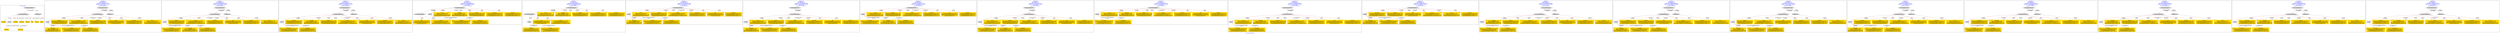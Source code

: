 digraph n0 {
fontcolor="blue"
remincross="true"
label="s12-s-19-artworks.json"
subgraph cluster_0 {
label="1-correct model"
n2[style="filled",color="white",fillcolor="lightgray",label="CulturalHeritageObject1"];
n3[shape="plaintext",style="filled",fillcolor="gold",label="date_made"];
n4[style="filled",color="white",fillcolor="lightgray",label="Person1"];
n5[shape="plaintext",style="filled",fillcolor="gold",label="description"];
n6[shape="plaintext",style="filled",fillcolor="gold",label="dimensions"];
n7[shape="plaintext",style="filled",fillcolor="gold",label="technique"];
n8[shape="plaintext",style="filled",fillcolor="gold",label="title"];
n9[shape="plaintext",style="filled",fillcolor="gold",label="access_id"];
n10[shape="plaintext",style="filled",fillcolor="gold",label="nationality"];
n11[shape="plaintext",style="filled",fillcolor="gold",label="artist_name"];
n12[style="filled",color="white",fillcolor="lightgray",label="EuropeanaAggregation1"];
n13[style="filled",color="white",fillcolor="lightgray",label="WebResource1"];
n14[shape="plaintext",style="filled",fillcolor="gold",label="img_url"];
}
subgraph cluster_1 {
label="candidate 0\nlink coherence:1.0\nnode coherence:1.0\nconfidence:0.5046519957777309\nmapping score:0.6126617763703547\ncost:11.99942\n-precision:0.92-recall:0.92"
n16[style="filled",color="white",fillcolor="lightgray",label="CulturalHeritageObject1"];
n17[style="filled",color="white",fillcolor="lightgray",label="Person1"];
n18[style="filled",color="white",fillcolor="lightgray",label="EuropeanaAggregation1"];
n19[style="filled",color="white",fillcolor="lightgray",label="WebResource1"];
n20[shape="plaintext",style="filled",fillcolor="gold",label="date_made\n[Person,dateOfBirth,0.358]\n[Person,dateOfDeath,0.298]\n[CulturalHeritageObject,created,0.231]\n[Person,biographicalInformation,0.113]"];
n21[shape="plaintext",style="filled",fillcolor="gold",label="img_url\n[WebResource,classLink,0.724]\n[Document,classLink,0.129]\n[CulturalHeritageObject,provenance,0.093]\n[Person,biographicalInformation,0.053]"];
n22[shape="plaintext",style="filled",fillcolor="gold",label="technique\n[CulturalHeritageObject,medium,0.705]\n[CulturalHeritageObject,description,0.14]\n[Person,biographicalInformation,0.09]\n[CulturalHeritageObject,title,0.065]"];
n23[shape="plaintext",style="filled",fillcolor="gold",label="access_id\n[CulturalHeritageObject,extent,0.492]\n[CulturalHeritageObject,title,0.23]\n[CulturalHeritageObject,description,0.181]\n[CulturalHeritageObject,accessionNumber,0.097]"];
n24[shape="plaintext",style="filled",fillcolor="gold",label="nationality\n[Person,countryAssociatedWithThePerson,0.83]\n[Person,biographicalInformation,0.095]\n[CulturalHeritageObject,title,0.039]\n[CulturalHeritageObject,description,0.035]"];
n25[shape="plaintext",style="filled",fillcolor="gold",label="description\n[Person,biographicalInformation,0.44]\n[CulturalHeritageObject,description,0.357]\n[CulturalHeritageObject,title,0.161]\n[CulturalHeritageObject,provenance,0.042]"];
n26[shape="plaintext",style="filled",fillcolor="gold",label="title\n[CulturalHeritageObject,title,0.336]\n[CulturalHeritageObject,description,0.303]\n[Person,biographicalInformation,0.274]\n[Concept,prefLabel,0.087]"];
n27[shape="plaintext",style="filled",fillcolor="gold",label="artist_name\n[Person,nameOfThePerson,0.524]\n[Person,biographicalInformation,0.328]\n[CulturalHeritageObject,title,0.082]\n[CulturalHeritageObject,description,0.066]"];
n28[shape="plaintext",style="filled",fillcolor="gold",label="dimensions\n[CulturalHeritageObject,extent,0.61]\n[CulturalHeritageObject,description,0.167]\n[CulturalHeritageObject,title,0.115]\n[CulturalHeritageObject,medium,0.107]"];
}
subgraph cluster_2 {
label="candidate 1\nlink coherence:1.0\nnode coherence:1.0\nconfidence:0.49799310963109433\nmapping score:0.6104421476548092\ncost:11.99942\n-precision:0.92-recall:0.92"
n30[style="filled",color="white",fillcolor="lightgray",label="CulturalHeritageObject1"];
n31[style="filled",color="white",fillcolor="lightgray",label="Person1"];
n32[style="filled",color="white",fillcolor="lightgray",label="EuropeanaAggregation1"];
n33[style="filled",color="white",fillcolor="lightgray",label="WebResource1"];
n34[shape="plaintext",style="filled",fillcolor="gold",label="img_url\n[WebResource,classLink,0.724]\n[Document,classLink,0.129]\n[CulturalHeritageObject,provenance,0.093]\n[Person,biographicalInformation,0.053]"];
n35[shape="plaintext",style="filled",fillcolor="gold",label="technique\n[CulturalHeritageObject,medium,0.705]\n[CulturalHeritageObject,description,0.14]\n[Person,biographicalInformation,0.09]\n[CulturalHeritageObject,title,0.065]"];
n36[shape="plaintext",style="filled",fillcolor="gold",label="access_id\n[CulturalHeritageObject,extent,0.492]\n[CulturalHeritageObject,title,0.23]\n[CulturalHeritageObject,description,0.181]\n[CulturalHeritageObject,accessionNumber,0.097]"];
n37[shape="plaintext",style="filled",fillcolor="gold",label="nationality\n[Person,countryAssociatedWithThePerson,0.83]\n[Person,biographicalInformation,0.095]\n[CulturalHeritageObject,title,0.039]\n[CulturalHeritageObject,description,0.035]"];
n38[shape="plaintext",style="filled",fillcolor="gold",label="description\n[Person,biographicalInformation,0.44]\n[CulturalHeritageObject,description,0.357]\n[CulturalHeritageObject,title,0.161]\n[CulturalHeritageObject,provenance,0.042]"];
n39[shape="plaintext",style="filled",fillcolor="gold",label="title\n[CulturalHeritageObject,title,0.336]\n[CulturalHeritageObject,description,0.303]\n[Person,biographicalInformation,0.274]\n[Concept,prefLabel,0.087]"];
n40[shape="plaintext",style="filled",fillcolor="gold",label="date_made\n[Person,dateOfBirth,0.358]\n[Person,dateOfDeath,0.298]\n[CulturalHeritageObject,created,0.231]\n[Person,biographicalInformation,0.113]"];
n41[shape="plaintext",style="filled",fillcolor="gold",label="artist_name\n[Person,nameOfThePerson,0.524]\n[Person,biographicalInformation,0.328]\n[CulturalHeritageObject,title,0.082]\n[CulturalHeritageObject,description,0.066]"];
n42[shape="plaintext",style="filled",fillcolor="gold",label="dimensions\n[CulturalHeritageObject,extent,0.61]\n[CulturalHeritageObject,description,0.167]\n[CulturalHeritageObject,title,0.115]\n[CulturalHeritageObject,medium,0.107]"];
}
subgraph cluster_3 {
label="candidate 10\nlink coherence:1.0\nnode coherence:1.0\nconfidence:0.4554305027210044\nmapping score:0.5962546120181126\ncost:11.99959\n-precision:0.92-recall:0.92"
n44[style="filled",color="white",fillcolor="lightgray",label="CulturalHeritageObject1"];
n45[style="filled",color="white",fillcolor="lightgray",label="Person1"];
n46[style="filled",color="white",fillcolor="lightgray",label="EuropeanaAggregation1"];
n47[style="filled",color="white",fillcolor="lightgray",label="WebResource2"];
n48[shape="plaintext",style="filled",fillcolor="gold",label="description\n[Person,biographicalInformation,0.44]\n[CulturalHeritageObject,description,0.357]\n[CulturalHeritageObject,title,0.161]\n[CulturalHeritageObject,provenance,0.042]"];
n49[shape="plaintext",style="filled",fillcolor="gold",label="date_made\n[Person,dateOfBirth,0.358]\n[Person,dateOfDeath,0.298]\n[CulturalHeritageObject,created,0.231]\n[Person,biographicalInformation,0.113]"];
n50[shape="plaintext",style="filled",fillcolor="gold",label="technique\n[CulturalHeritageObject,medium,0.705]\n[CulturalHeritageObject,description,0.14]\n[Person,biographicalInformation,0.09]\n[CulturalHeritageObject,title,0.065]"];
n51[shape="plaintext",style="filled",fillcolor="gold",label="access_id\n[CulturalHeritageObject,extent,0.492]\n[CulturalHeritageObject,title,0.23]\n[CulturalHeritageObject,description,0.181]\n[CulturalHeritageObject,accessionNumber,0.097]"];
n52[shape="plaintext",style="filled",fillcolor="gold",label="nationality\n[Person,countryAssociatedWithThePerson,0.83]\n[Person,biographicalInformation,0.095]\n[CulturalHeritageObject,title,0.039]\n[CulturalHeritageObject,description,0.035]"];
n53[shape="plaintext",style="filled",fillcolor="gold",label="title\n[CulturalHeritageObject,title,0.336]\n[CulturalHeritageObject,description,0.303]\n[Person,biographicalInformation,0.274]\n[Concept,prefLabel,0.087]"];
n54[shape="plaintext",style="filled",fillcolor="gold",label="img_url\n[WebResource,classLink,0.724]\n[Document,classLink,0.129]\n[CulturalHeritageObject,provenance,0.093]\n[Person,biographicalInformation,0.053]"];
n55[shape="plaintext",style="filled",fillcolor="gold",label="artist_name\n[Person,nameOfThePerson,0.524]\n[Person,biographicalInformation,0.328]\n[CulturalHeritageObject,title,0.082]\n[CulturalHeritageObject,description,0.066]"];
n56[shape="plaintext",style="filled",fillcolor="gold",label="dimensions\n[CulturalHeritageObject,extent,0.61]\n[CulturalHeritageObject,description,0.167]\n[CulturalHeritageObject,title,0.115]\n[CulturalHeritageObject,medium,0.107]"];
}
subgraph cluster_4 {
label="candidate 11\nlink coherence:1.0\nnode coherence:1.0\nconfidence:0.44251236529548105\nmapping score:0.5919485662096048\ncost:10.99975\n-precision:0.55-recall:0.5"
n58[style="filled",color="white",fillcolor="lightgray",label="CulturalHeritageObject1"];
n59[style="filled",color="white",fillcolor="lightgray",label="CulturalHeritageObject2"];
n60[style="filled",color="white",fillcolor="lightgray",label="Person1"];
n61[shape="plaintext",style="filled",fillcolor="gold",label="img_url\n[WebResource,classLink,0.724]\n[Document,classLink,0.129]\n[CulturalHeritageObject,provenance,0.093]\n[Person,biographicalInformation,0.053]"];
n62[shape="plaintext",style="filled",fillcolor="gold",label="title\n[CulturalHeritageObject,title,0.336]\n[CulturalHeritageObject,description,0.303]\n[Person,biographicalInformation,0.274]\n[Concept,prefLabel,0.087]"];
n63[shape="plaintext",style="filled",fillcolor="gold",label="date_made\n[Person,dateOfBirth,0.358]\n[Person,dateOfDeath,0.298]\n[CulturalHeritageObject,created,0.231]\n[Person,biographicalInformation,0.113]"];
n64[shape="plaintext",style="filled",fillcolor="gold",label="technique\n[CulturalHeritageObject,medium,0.705]\n[CulturalHeritageObject,description,0.14]\n[Person,biographicalInformation,0.09]\n[CulturalHeritageObject,title,0.065]"];
n65[shape="plaintext",style="filled",fillcolor="gold",label="nationality\n[Person,countryAssociatedWithThePerson,0.83]\n[Person,biographicalInformation,0.095]\n[CulturalHeritageObject,title,0.039]\n[CulturalHeritageObject,description,0.035]"];
n66[shape="plaintext",style="filled",fillcolor="gold",label="description\n[Person,biographicalInformation,0.44]\n[CulturalHeritageObject,description,0.357]\n[CulturalHeritageObject,title,0.161]\n[CulturalHeritageObject,provenance,0.042]"];
n67[shape="plaintext",style="filled",fillcolor="gold",label="access_id\n[CulturalHeritageObject,extent,0.492]\n[CulturalHeritageObject,title,0.23]\n[CulturalHeritageObject,description,0.181]\n[CulturalHeritageObject,accessionNumber,0.097]"];
n68[shape="plaintext",style="filled",fillcolor="gold",label="artist_name\n[Person,nameOfThePerson,0.524]\n[Person,biographicalInformation,0.328]\n[CulturalHeritageObject,title,0.082]\n[CulturalHeritageObject,description,0.066]"];
n69[shape="plaintext",style="filled",fillcolor="gold",label="dimensions\n[CulturalHeritageObject,extent,0.61]\n[CulturalHeritageObject,description,0.167]\n[CulturalHeritageObject,title,0.115]\n[CulturalHeritageObject,medium,0.107]"];
}
subgraph cluster_5 {
label="candidate 12\nlink coherence:1.0\nnode coherence:1.0\nconfidence:0.44251236529548105\nmapping score:0.5919485662096048\ncost:10.99997\n-precision:0.45-recall:0.42"
n71[style="filled",color="white",fillcolor="lightgray",label="CulturalHeritageObject1"];
n72[style="filled",color="white",fillcolor="lightgray",label="CulturalHeritageObject2"];
n73[style="filled",color="white",fillcolor="lightgray",label="Person2"];
n74[shape="plaintext",style="filled",fillcolor="gold",label="img_url\n[WebResource,classLink,0.724]\n[Document,classLink,0.129]\n[CulturalHeritageObject,provenance,0.093]\n[Person,biographicalInformation,0.053]"];
n75[shape="plaintext",style="filled",fillcolor="gold",label="title\n[CulturalHeritageObject,title,0.336]\n[CulturalHeritageObject,description,0.303]\n[Person,biographicalInformation,0.274]\n[Concept,prefLabel,0.087]"];
n76[shape="plaintext",style="filled",fillcolor="gold",label="date_made\n[Person,dateOfBirth,0.358]\n[Person,dateOfDeath,0.298]\n[CulturalHeritageObject,created,0.231]\n[Person,biographicalInformation,0.113]"];
n77[shape="plaintext",style="filled",fillcolor="gold",label="technique\n[CulturalHeritageObject,medium,0.705]\n[CulturalHeritageObject,description,0.14]\n[Person,biographicalInformation,0.09]\n[CulturalHeritageObject,title,0.065]"];
n78[shape="plaintext",style="filled",fillcolor="gold",label="artist_name\n[Person,nameOfThePerson,0.524]\n[Person,biographicalInformation,0.328]\n[CulturalHeritageObject,title,0.082]\n[CulturalHeritageObject,description,0.066]"];
n79[shape="plaintext",style="filled",fillcolor="gold",label="nationality\n[Person,countryAssociatedWithThePerson,0.83]\n[Person,biographicalInformation,0.095]\n[CulturalHeritageObject,title,0.039]\n[CulturalHeritageObject,description,0.035]"];
n80[shape="plaintext",style="filled",fillcolor="gold",label="description\n[Person,biographicalInformation,0.44]\n[CulturalHeritageObject,description,0.357]\n[CulturalHeritageObject,title,0.161]\n[CulturalHeritageObject,provenance,0.042]"];
n81[shape="plaintext",style="filled",fillcolor="gold",label="access_id\n[CulturalHeritageObject,extent,0.492]\n[CulturalHeritageObject,title,0.23]\n[CulturalHeritageObject,description,0.181]\n[CulturalHeritageObject,accessionNumber,0.097]"];
n82[shape="plaintext",style="filled",fillcolor="gold",label="dimensions\n[CulturalHeritageObject,extent,0.61]\n[CulturalHeritageObject,description,0.167]\n[CulturalHeritageObject,title,0.115]\n[CulturalHeritageObject,medium,0.107]"];
}
subgraph cluster_6 {
label="candidate 13\nlink coherence:1.0\nnode coherence:1.0\nconfidence:0.43451104335878993\nmapping score:0.607799977415893\ncost:9.99978\n-precision:0.8-recall:0.67"
n84[style="filled",color="white",fillcolor="lightgray",label="CulturalHeritageObject1"];
n85[style="filled",color="white",fillcolor="lightgray",label="Person1"];
n86[shape="plaintext",style="filled",fillcolor="gold",label="date_made\n[Person,dateOfBirth,0.358]\n[Person,dateOfDeath,0.298]\n[CulturalHeritageObject,created,0.231]\n[Person,biographicalInformation,0.113]"];
n87[shape="plaintext",style="filled",fillcolor="gold",label="img_url\n[WebResource,classLink,0.724]\n[Document,classLink,0.129]\n[CulturalHeritageObject,provenance,0.093]\n[Person,biographicalInformation,0.053]"];
n88[shape="plaintext",style="filled",fillcolor="gold",label="technique\n[CulturalHeritageObject,medium,0.705]\n[CulturalHeritageObject,description,0.14]\n[Person,biographicalInformation,0.09]\n[CulturalHeritageObject,title,0.065]"];
n89[shape="plaintext",style="filled",fillcolor="gold",label="access_id\n[CulturalHeritageObject,extent,0.492]\n[CulturalHeritageObject,title,0.23]\n[CulturalHeritageObject,description,0.181]\n[CulturalHeritageObject,accessionNumber,0.097]"];
n90[shape="plaintext",style="filled",fillcolor="gold",label="nationality\n[Person,countryAssociatedWithThePerson,0.83]\n[Person,biographicalInformation,0.095]\n[CulturalHeritageObject,title,0.039]\n[CulturalHeritageObject,description,0.035]"];
n91[shape="plaintext",style="filled",fillcolor="gold",label="description\n[Person,biographicalInformation,0.44]\n[CulturalHeritageObject,description,0.357]\n[CulturalHeritageObject,title,0.161]\n[CulturalHeritageObject,provenance,0.042]"];
n92[shape="plaintext",style="filled",fillcolor="gold",label="title\n[CulturalHeritageObject,title,0.336]\n[CulturalHeritageObject,description,0.303]\n[Person,biographicalInformation,0.274]\n[Concept,prefLabel,0.087]"];
n93[shape="plaintext",style="filled",fillcolor="gold",label="artist_name\n[Person,nameOfThePerson,0.524]\n[Person,biographicalInformation,0.328]\n[CulturalHeritageObject,title,0.082]\n[CulturalHeritageObject,description,0.066]"];
n94[shape="plaintext",style="filled",fillcolor="gold",label="dimensions\n[CulturalHeritageObject,extent,0.61]\n[CulturalHeritageObject,description,0.167]\n[CulturalHeritageObject,title,0.115]\n[CulturalHeritageObject,medium,0.107]"];
}
subgraph cluster_7 {
label="candidate 14\nlink coherence:1.0\nnode coherence:1.0\nconfidence:0.43451104335878993\nmapping score:0.607799977415893\ncost:10.9996\n-precision:0.82-recall:0.75"
n96[style="filled",color="white",fillcolor="lightgray",label="CulturalHeritageObject1"];
n97[style="filled",color="white",fillcolor="lightgray",label="Person1"];
n98[style="filled",color="white",fillcolor="lightgray",label="EuropeanaAggregation1"];
n99[shape="plaintext",style="filled",fillcolor="gold",label="date_made\n[Person,dateOfBirth,0.358]\n[Person,dateOfDeath,0.298]\n[CulturalHeritageObject,created,0.231]\n[Person,biographicalInformation,0.113]"];
n100[shape="plaintext",style="filled",fillcolor="gold",label="img_url\n[WebResource,classLink,0.724]\n[Document,classLink,0.129]\n[CulturalHeritageObject,provenance,0.093]\n[Person,biographicalInformation,0.053]"];
n101[shape="plaintext",style="filled",fillcolor="gold",label="technique\n[CulturalHeritageObject,medium,0.705]\n[CulturalHeritageObject,description,0.14]\n[Person,biographicalInformation,0.09]\n[CulturalHeritageObject,title,0.065]"];
n102[shape="plaintext",style="filled",fillcolor="gold",label="access_id\n[CulturalHeritageObject,extent,0.492]\n[CulturalHeritageObject,title,0.23]\n[CulturalHeritageObject,description,0.181]\n[CulturalHeritageObject,accessionNumber,0.097]"];
n103[shape="plaintext",style="filled",fillcolor="gold",label="nationality\n[Person,countryAssociatedWithThePerson,0.83]\n[Person,biographicalInformation,0.095]\n[CulturalHeritageObject,title,0.039]\n[CulturalHeritageObject,description,0.035]"];
n104[shape="plaintext",style="filled",fillcolor="gold",label="description\n[Person,biographicalInformation,0.44]\n[CulturalHeritageObject,description,0.357]\n[CulturalHeritageObject,title,0.161]\n[CulturalHeritageObject,provenance,0.042]"];
n105[shape="plaintext",style="filled",fillcolor="gold",label="title\n[CulturalHeritageObject,title,0.336]\n[CulturalHeritageObject,description,0.303]\n[Person,biographicalInformation,0.274]\n[Concept,prefLabel,0.087]"];
n106[shape="plaintext",style="filled",fillcolor="gold",label="artist_name\n[Person,nameOfThePerson,0.524]\n[Person,biographicalInformation,0.328]\n[CulturalHeritageObject,title,0.082]\n[CulturalHeritageObject,description,0.066]"];
n107[shape="plaintext",style="filled",fillcolor="gold",label="dimensions\n[CulturalHeritageObject,extent,0.61]\n[CulturalHeritageObject,description,0.167]\n[CulturalHeritageObject,title,0.115]\n[CulturalHeritageObject,medium,0.107]"];
}
subgraph cluster_8 {
label="candidate 15\nlink coherence:1.0\nnode coherence:1.0\nconfidence:0.4278521572121534\nmapping score:0.6055803487003474\ncost:9.99978\n-precision:0.8-recall:0.67"
n109[style="filled",color="white",fillcolor="lightgray",label="CulturalHeritageObject1"];
n110[style="filled",color="white",fillcolor="lightgray",label="Person1"];
n111[shape="plaintext",style="filled",fillcolor="gold",label="img_url\n[WebResource,classLink,0.724]\n[Document,classLink,0.129]\n[CulturalHeritageObject,provenance,0.093]\n[Person,biographicalInformation,0.053]"];
n112[shape="plaintext",style="filled",fillcolor="gold",label="technique\n[CulturalHeritageObject,medium,0.705]\n[CulturalHeritageObject,description,0.14]\n[Person,biographicalInformation,0.09]\n[CulturalHeritageObject,title,0.065]"];
n113[shape="plaintext",style="filled",fillcolor="gold",label="access_id\n[CulturalHeritageObject,extent,0.492]\n[CulturalHeritageObject,title,0.23]\n[CulturalHeritageObject,description,0.181]\n[CulturalHeritageObject,accessionNumber,0.097]"];
n114[shape="plaintext",style="filled",fillcolor="gold",label="nationality\n[Person,countryAssociatedWithThePerson,0.83]\n[Person,biographicalInformation,0.095]\n[CulturalHeritageObject,title,0.039]\n[CulturalHeritageObject,description,0.035]"];
n115[shape="plaintext",style="filled",fillcolor="gold",label="description\n[Person,biographicalInformation,0.44]\n[CulturalHeritageObject,description,0.357]\n[CulturalHeritageObject,title,0.161]\n[CulturalHeritageObject,provenance,0.042]"];
n116[shape="plaintext",style="filled",fillcolor="gold",label="title\n[CulturalHeritageObject,title,0.336]\n[CulturalHeritageObject,description,0.303]\n[Person,biographicalInformation,0.274]\n[Concept,prefLabel,0.087]"];
n117[shape="plaintext",style="filled",fillcolor="gold",label="date_made\n[Person,dateOfBirth,0.358]\n[Person,dateOfDeath,0.298]\n[CulturalHeritageObject,created,0.231]\n[Person,biographicalInformation,0.113]"];
n118[shape="plaintext",style="filled",fillcolor="gold",label="artist_name\n[Person,nameOfThePerson,0.524]\n[Person,biographicalInformation,0.328]\n[CulturalHeritageObject,title,0.082]\n[CulturalHeritageObject,description,0.066]"];
n119[shape="plaintext",style="filled",fillcolor="gold",label="dimensions\n[CulturalHeritageObject,extent,0.61]\n[CulturalHeritageObject,description,0.167]\n[CulturalHeritageObject,title,0.115]\n[CulturalHeritageObject,medium,0.107]"];
}
subgraph cluster_9 {
label="candidate 16\nlink coherence:1.0\nnode coherence:1.0\nconfidence:0.4278521572121534\nmapping score:0.6055803487003474\ncost:10.9996\n-precision:0.82-recall:0.75"
n121[style="filled",color="white",fillcolor="lightgray",label="CulturalHeritageObject1"];
n122[style="filled",color="white",fillcolor="lightgray",label="Person1"];
n123[style="filled",color="white",fillcolor="lightgray",label="EuropeanaAggregation1"];
n124[shape="plaintext",style="filled",fillcolor="gold",label="img_url\n[WebResource,classLink,0.724]\n[Document,classLink,0.129]\n[CulturalHeritageObject,provenance,0.093]\n[Person,biographicalInformation,0.053]"];
n125[shape="plaintext",style="filled",fillcolor="gold",label="technique\n[CulturalHeritageObject,medium,0.705]\n[CulturalHeritageObject,description,0.14]\n[Person,biographicalInformation,0.09]\n[CulturalHeritageObject,title,0.065]"];
n126[shape="plaintext",style="filled",fillcolor="gold",label="access_id\n[CulturalHeritageObject,extent,0.492]\n[CulturalHeritageObject,title,0.23]\n[CulturalHeritageObject,description,0.181]\n[CulturalHeritageObject,accessionNumber,0.097]"];
n127[shape="plaintext",style="filled",fillcolor="gold",label="nationality\n[Person,countryAssociatedWithThePerson,0.83]\n[Person,biographicalInformation,0.095]\n[CulturalHeritageObject,title,0.039]\n[CulturalHeritageObject,description,0.035]"];
n128[shape="plaintext",style="filled",fillcolor="gold",label="description\n[Person,biographicalInformation,0.44]\n[CulturalHeritageObject,description,0.357]\n[CulturalHeritageObject,title,0.161]\n[CulturalHeritageObject,provenance,0.042]"];
n129[shape="plaintext",style="filled",fillcolor="gold",label="title\n[CulturalHeritageObject,title,0.336]\n[CulturalHeritageObject,description,0.303]\n[Person,biographicalInformation,0.274]\n[Concept,prefLabel,0.087]"];
n130[shape="plaintext",style="filled",fillcolor="gold",label="date_made\n[Person,dateOfBirth,0.358]\n[Person,dateOfDeath,0.298]\n[CulturalHeritageObject,created,0.231]\n[Person,biographicalInformation,0.113]"];
n131[shape="plaintext",style="filled",fillcolor="gold",label="artist_name\n[Person,nameOfThePerson,0.524]\n[Person,biographicalInformation,0.328]\n[CulturalHeritageObject,title,0.082]\n[CulturalHeritageObject,description,0.066]"];
n132[shape="plaintext",style="filled",fillcolor="gold",label="dimensions\n[CulturalHeritageObject,extent,0.61]\n[CulturalHeritageObject,description,0.167]\n[CulturalHeritageObject,title,0.115]\n[CulturalHeritageObject,medium,0.107]"];
}
subgraph cluster_10 {
label="candidate 17\nlink coherence:1.0\nnode coherence:1.0\nconfidence:0.42037910543478985\nmapping score:0.6030893314412262\ncost:9.99978\n-precision:0.9-recall:0.75"
n134[style="filled",color="white",fillcolor="lightgray",label="CulturalHeritageObject1"];
n135[style="filled",color="white",fillcolor="lightgray",label="Person1"];
n136[shape="plaintext",style="filled",fillcolor="gold",label="img_url\n[WebResource,classLink,0.724]\n[Document,classLink,0.129]\n[CulturalHeritageObject,provenance,0.093]\n[Person,biographicalInformation,0.053]"];
n137[shape="plaintext",style="filled",fillcolor="gold",label="date_made\n[Person,dateOfBirth,0.358]\n[Person,dateOfDeath,0.298]\n[CulturalHeritageObject,created,0.231]\n[Person,biographicalInformation,0.113]"];
n138[shape="plaintext",style="filled",fillcolor="gold",label="technique\n[CulturalHeritageObject,medium,0.705]\n[CulturalHeritageObject,description,0.14]\n[Person,biographicalInformation,0.09]\n[CulturalHeritageObject,title,0.065]"];
n139[shape="plaintext",style="filled",fillcolor="gold",label="access_id\n[CulturalHeritageObject,extent,0.492]\n[CulturalHeritageObject,title,0.23]\n[CulturalHeritageObject,description,0.181]\n[CulturalHeritageObject,accessionNumber,0.097]"];
n140[shape="plaintext",style="filled",fillcolor="gold",label="nationality\n[Person,countryAssociatedWithThePerson,0.83]\n[Person,biographicalInformation,0.095]\n[CulturalHeritageObject,title,0.039]\n[CulturalHeritageObject,description,0.035]"];
n141[shape="plaintext",style="filled",fillcolor="gold",label="description\n[Person,biographicalInformation,0.44]\n[CulturalHeritageObject,description,0.357]\n[CulturalHeritageObject,title,0.161]\n[CulturalHeritageObject,provenance,0.042]"];
n142[shape="plaintext",style="filled",fillcolor="gold",label="title\n[CulturalHeritageObject,title,0.336]\n[CulturalHeritageObject,description,0.303]\n[Person,biographicalInformation,0.274]\n[Concept,prefLabel,0.087]"];
n143[shape="plaintext",style="filled",fillcolor="gold",label="artist_name\n[Person,nameOfThePerson,0.524]\n[Person,biographicalInformation,0.328]\n[CulturalHeritageObject,title,0.082]\n[CulturalHeritageObject,description,0.066]"];
n144[shape="plaintext",style="filled",fillcolor="gold",label="dimensions\n[CulturalHeritageObject,extent,0.61]\n[CulturalHeritageObject,description,0.167]\n[CulturalHeritageObject,title,0.115]\n[CulturalHeritageObject,medium,0.107]"];
}
subgraph cluster_11 {
label="candidate 18\nlink coherence:1.0\nnode coherence:1.0\nconfidence:0.42037910543478985\nmapping score:0.6030893314412262\ncost:10.9996\n-precision:0.91-recall:0.83"
n146[style="filled",color="white",fillcolor="lightgray",label="CulturalHeritageObject1"];
n147[style="filled",color="white",fillcolor="lightgray",label="Person1"];
n148[style="filled",color="white",fillcolor="lightgray",label="EuropeanaAggregation1"];
n149[shape="plaintext",style="filled",fillcolor="gold",label="img_url\n[WebResource,classLink,0.724]\n[Document,classLink,0.129]\n[CulturalHeritageObject,provenance,0.093]\n[Person,biographicalInformation,0.053]"];
n150[shape="plaintext",style="filled",fillcolor="gold",label="date_made\n[Person,dateOfBirth,0.358]\n[Person,dateOfDeath,0.298]\n[CulturalHeritageObject,created,0.231]\n[Person,biographicalInformation,0.113]"];
n151[shape="plaintext",style="filled",fillcolor="gold",label="technique\n[CulturalHeritageObject,medium,0.705]\n[CulturalHeritageObject,description,0.14]\n[Person,biographicalInformation,0.09]\n[CulturalHeritageObject,title,0.065]"];
n152[shape="plaintext",style="filled",fillcolor="gold",label="access_id\n[CulturalHeritageObject,extent,0.492]\n[CulturalHeritageObject,title,0.23]\n[CulturalHeritageObject,description,0.181]\n[CulturalHeritageObject,accessionNumber,0.097]"];
n153[shape="plaintext",style="filled",fillcolor="gold",label="nationality\n[Person,countryAssociatedWithThePerson,0.83]\n[Person,biographicalInformation,0.095]\n[CulturalHeritageObject,title,0.039]\n[CulturalHeritageObject,description,0.035]"];
n154[shape="plaintext",style="filled",fillcolor="gold",label="description\n[Person,biographicalInformation,0.44]\n[CulturalHeritageObject,description,0.357]\n[CulturalHeritageObject,title,0.161]\n[CulturalHeritageObject,provenance,0.042]"];
n155[shape="plaintext",style="filled",fillcolor="gold",label="title\n[CulturalHeritageObject,title,0.336]\n[CulturalHeritageObject,description,0.303]\n[Person,biographicalInformation,0.274]\n[Concept,prefLabel,0.087]"];
n156[shape="plaintext",style="filled",fillcolor="gold",label="artist_name\n[Person,nameOfThePerson,0.524]\n[Person,biographicalInformation,0.328]\n[CulturalHeritageObject,title,0.082]\n[CulturalHeritageObject,description,0.066]"];
n157[shape="plaintext",style="filled",fillcolor="gold",label="dimensions\n[CulturalHeritageObject,extent,0.61]\n[CulturalHeritageObject,description,0.167]\n[CulturalHeritageObject,title,0.115]\n[CulturalHeritageObject,medium,0.107]"];
}
subgraph cluster_12 {
label="candidate 19\nlink coherence:1.0\nnode coherence:1.0\nconfidence:0.4105582116755533\nmapping score:0.5998157001881473\ncost:9.99978\n-precision:0.5-recall:0.42"
n159[style="filled",color="white",fillcolor="lightgray",label="CulturalHeritageObject1"];
n160[style="filled",color="white",fillcolor="lightgray",label="Person1"];
n161[shape="plaintext",style="filled",fillcolor="gold",label="date_made\n[Person,dateOfBirth,0.358]\n[Person,dateOfDeath,0.298]\n[CulturalHeritageObject,created,0.231]\n[Person,biographicalInformation,0.113]"];
n162[shape="plaintext",style="filled",fillcolor="gold",label="description\n[Person,biographicalInformation,0.44]\n[CulturalHeritageObject,description,0.357]\n[CulturalHeritageObject,title,0.161]\n[CulturalHeritageObject,provenance,0.042]"];
n163[shape="plaintext",style="filled",fillcolor="gold",label="technique\n[CulturalHeritageObject,medium,0.705]\n[CulturalHeritageObject,description,0.14]\n[Person,biographicalInformation,0.09]\n[CulturalHeritageObject,title,0.065]"];
n164[shape="plaintext",style="filled",fillcolor="gold",label="nationality\n[Person,countryAssociatedWithThePerson,0.83]\n[Person,biographicalInformation,0.095]\n[CulturalHeritageObject,title,0.039]\n[CulturalHeritageObject,description,0.035]"];
n165[shape="plaintext",style="filled",fillcolor="gold",label="title\n[CulturalHeritageObject,title,0.336]\n[CulturalHeritageObject,description,0.303]\n[Person,biographicalInformation,0.274]\n[Concept,prefLabel,0.087]"];
n166[shape="plaintext",style="filled",fillcolor="gold",label="access_id\n[CulturalHeritageObject,extent,0.492]\n[CulturalHeritageObject,title,0.23]\n[CulturalHeritageObject,description,0.181]\n[CulturalHeritageObject,accessionNumber,0.097]"];
n167[shape="plaintext",style="filled",fillcolor="gold",label="img_url\n[WebResource,classLink,0.724]\n[Document,classLink,0.129]\n[CulturalHeritageObject,provenance,0.093]\n[Person,biographicalInformation,0.053]"];
n168[shape="plaintext",style="filled",fillcolor="gold",label="artist_name\n[Person,nameOfThePerson,0.524]\n[Person,biographicalInformation,0.328]\n[CulturalHeritageObject,title,0.082]\n[CulturalHeritageObject,description,0.066]"];
n169[shape="plaintext",style="filled",fillcolor="gold",label="dimensions\n[CulturalHeritageObject,extent,0.61]\n[CulturalHeritageObject,description,0.167]\n[CulturalHeritageObject,title,0.115]\n[CulturalHeritageObject,medium,0.107]"];
}
subgraph cluster_13 {
label="candidate 2\nlink coherence:1.0\nnode coherence:1.0\nconfidence:0.49052005785373076\nmapping score:0.607951130395688\ncost:11.99942\n-precision:1.0-recall:1.0"
n171[style="filled",color="white",fillcolor="lightgray",label="CulturalHeritageObject1"];
n172[style="filled",color="white",fillcolor="lightgray",label="Person1"];
n173[style="filled",color="white",fillcolor="lightgray",label="EuropeanaAggregation1"];
n174[style="filled",color="white",fillcolor="lightgray",label="WebResource1"];
n175[shape="plaintext",style="filled",fillcolor="gold",label="img_url\n[WebResource,classLink,0.724]\n[Document,classLink,0.129]\n[CulturalHeritageObject,provenance,0.093]\n[Person,biographicalInformation,0.053]"];
n176[shape="plaintext",style="filled",fillcolor="gold",label="date_made\n[Person,dateOfBirth,0.358]\n[Person,dateOfDeath,0.298]\n[CulturalHeritageObject,created,0.231]\n[Person,biographicalInformation,0.113]"];
n177[shape="plaintext",style="filled",fillcolor="gold",label="technique\n[CulturalHeritageObject,medium,0.705]\n[CulturalHeritageObject,description,0.14]\n[Person,biographicalInformation,0.09]\n[CulturalHeritageObject,title,0.065]"];
n178[shape="plaintext",style="filled",fillcolor="gold",label="access_id\n[CulturalHeritageObject,extent,0.492]\n[CulturalHeritageObject,title,0.23]\n[CulturalHeritageObject,description,0.181]\n[CulturalHeritageObject,accessionNumber,0.097]"];
n179[shape="plaintext",style="filled",fillcolor="gold",label="nationality\n[Person,countryAssociatedWithThePerson,0.83]\n[Person,biographicalInformation,0.095]\n[CulturalHeritageObject,title,0.039]\n[CulturalHeritageObject,description,0.035]"];
n180[shape="plaintext",style="filled",fillcolor="gold",label="description\n[Person,biographicalInformation,0.44]\n[CulturalHeritageObject,description,0.357]\n[CulturalHeritageObject,title,0.161]\n[CulturalHeritageObject,provenance,0.042]"];
n181[shape="plaintext",style="filled",fillcolor="gold",label="title\n[CulturalHeritageObject,title,0.336]\n[CulturalHeritageObject,description,0.303]\n[Person,biographicalInformation,0.274]\n[Concept,prefLabel,0.087]"];
n182[shape="plaintext",style="filled",fillcolor="gold",label="artist_name\n[Person,nameOfThePerson,0.524]\n[Person,biographicalInformation,0.328]\n[CulturalHeritageObject,title,0.082]\n[CulturalHeritageObject,description,0.066]"];
n183[shape="plaintext",style="filled",fillcolor="gold",label="dimensions\n[CulturalHeritageObject,extent,0.61]\n[CulturalHeritageObject,description,0.167]\n[CulturalHeritageObject,title,0.115]\n[CulturalHeritageObject,medium,0.107]"];
}
subgraph cluster_14 {
label="candidate 3\nlink coherence:1.0\nnode coherence:1.0\nconfidence:0.48069916409449426\nmapping score:0.6046774991426092\ncost:11.99942\n-precision:0.67-recall:0.67"
n185[style="filled",color="white",fillcolor="lightgray",label="CulturalHeritageObject1"];
n186[style="filled",color="white",fillcolor="lightgray",label="Person1"];
n187[style="filled",color="white",fillcolor="lightgray",label="EuropeanaAggregation1"];
n188[style="filled",color="white",fillcolor="lightgray",label="WebResource1"];
n189[shape="plaintext",style="filled",fillcolor="gold",label="date_made\n[Person,dateOfBirth,0.358]\n[Person,dateOfDeath,0.298]\n[CulturalHeritageObject,created,0.231]\n[Person,biographicalInformation,0.113]"];
n190[shape="plaintext",style="filled",fillcolor="gold",label="description\n[Person,biographicalInformation,0.44]\n[CulturalHeritageObject,description,0.357]\n[CulturalHeritageObject,title,0.161]\n[CulturalHeritageObject,provenance,0.042]"];
n191[shape="plaintext",style="filled",fillcolor="gold",label="img_url\n[WebResource,classLink,0.724]\n[Document,classLink,0.129]\n[CulturalHeritageObject,provenance,0.093]\n[Person,biographicalInformation,0.053]"];
n192[shape="plaintext",style="filled",fillcolor="gold",label="technique\n[CulturalHeritageObject,medium,0.705]\n[CulturalHeritageObject,description,0.14]\n[Person,biographicalInformation,0.09]\n[CulturalHeritageObject,title,0.065]"];
n193[shape="plaintext",style="filled",fillcolor="gold",label="nationality\n[Person,countryAssociatedWithThePerson,0.83]\n[Person,biographicalInformation,0.095]\n[CulturalHeritageObject,title,0.039]\n[CulturalHeritageObject,description,0.035]"];
n194[shape="plaintext",style="filled",fillcolor="gold",label="title\n[CulturalHeritageObject,title,0.336]\n[CulturalHeritageObject,description,0.303]\n[Person,biographicalInformation,0.274]\n[Concept,prefLabel,0.087]"];
n195[shape="plaintext",style="filled",fillcolor="gold",label="access_id\n[CulturalHeritageObject,extent,0.492]\n[CulturalHeritageObject,title,0.23]\n[CulturalHeritageObject,description,0.181]\n[CulturalHeritageObject,accessionNumber,0.097]"];
n196[shape="plaintext",style="filled",fillcolor="gold",label="artist_name\n[Person,nameOfThePerson,0.524]\n[Person,biographicalInformation,0.328]\n[CulturalHeritageObject,title,0.082]\n[CulturalHeritageObject,description,0.066]"];
n197[shape="plaintext",style="filled",fillcolor="gold",label="dimensions\n[CulturalHeritageObject,extent,0.61]\n[CulturalHeritageObject,description,0.167]\n[CulturalHeritageObject,title,0.115]\n[CulturalHeritageObject,medium,0.107]"];
}
subgraph cluster_15 {
label="candidate 4\nlink coherence:1.0\nnode coherence:1.0\nconfidence:0.4791111816649411\nmapping score:0.6041481716660915\ncost:11.99942\n-precision:0.75-recall:0.75"
n199[style="filled",color="white",fillcolor="lightgray",label="CulturalHeritageObject1"];
n200[style="filled",color="white",fillcolor="lightgray",label="Person1"];
n201[style="filled",color="white",fillcolor="lightgray",label="EuropeanaAggregation1"];
n202[style="filled",color="white",fillcolor="lightgray",label="WebResource1"];
n203[shape="plaintext",style="filled",fillcolor="gold",label="date_made\n[Person,dateOfBirth,0.358]\n[Person,dateOfDeath,0.298]\n[CulturalHeritageObject,created,0.231]\n[Person,biographicalInformation,0.113]"];
n204[shape="plaintext",style="filled",fillcolor="gold",label="img_url\n[WebResource,classLink,0.724]\n[Document,classLink,0.129]\n[CulturalHeritageObject,provenance,0.093]\n[Person,biographicalInformation,0.053]"];
n205[shape="plaintext",style="filled",fillcolor="gold",label="technique\n[CulturalHeritageObject,medium,0.705]\n[CulturalHeritageObject,description,0.14]\n[Person,biographicalInformation,0.09]\n[CulturalHeritageObject,title,0.065]"];
n206[shape="plaintext",style="filled",fillcolor="gold",label="access_id\n[CulturalHeritageObject,extent,0.492]\n[CulturalHeritageObject,title,0.23]\n[CulturalHeritageObject,description,0.181]\n[CulturalHeritageObject,accessionNumber,0.097]"];
n207[shape="plaintext",style="filled",fillcolor="gold",label="nationality\n[Person,countryAssociatedWithThePerson,0.83]\n[Person,biographicalInformation,0.095]\n[CulturalHeritageObject,title,0.039]\n[CulturalHeritageObject,description,0.035]"];
n208[shape="plaintext",style="filled",fillcolor="gold",label="title\n[CulturalHeritageObject,title,0.336]\n[CulturalHeritageObject,description,0.303]\n[Person,biographicalInformation,0.274]\n[Concept,prefLabel,0.087]"];
n209[shape="plaintext",style="filled",fillcolor="gold",label="description\n[Person,biographicalInformation,0.44]\n[CulturalHeritageObject,description,0.357]\n[CulturalHeritageObject,title,0.161]\n[CulturalHeritageObject,provenance,0.042]"];
n210[shape="plaintext",style="filled",fillcolor="gold",label="artist_name\n[Person,nameOfThePerson,0.524]\n[Person,biographicalInformation,0.328]\n[CulturalHeritageObject,title,0.082]\n[CulturalHeritageObject,description,0.066]"];
n211[shape="plaintext",style="filled",fillcolor="gold",label="dimensions\n[CulturalHeritageObject,extent,0.61]\n[CulturalHeritageObject,description,0.167]\n[CulturalHeritageObject,title,0.115]\n[CulturalHeritageObject,medium,0.107]"];
}
subgraph cluster_16 {
label="candidate 5\nlink coherence:1.0\nnode coherence:1.0\nconfidence:0.4789203615155137\nmapping score:0.6040845649496157\ncost:11.99942\n-precision:0.75-recall:0.75"
n213[style="filled",color="white",fillcolor="lightgray",label="CulturalHeritageObject1"];
n214[style="filled",color="white",fillcolor="lightgray",label="Person1"];
n215[style="filled",color="white",fillcolor="lightgray",label="EuropeanaAggregation1"];
n216[style="filled",color="white",fillcolor="lightgray",label="WebResource1"];
n217[shape="plaintext",style="filled",fillcolor="gold",label="date_made\n[Person,dateOfBirth,0.358]\n[Person,dateOfDeath,0.298]\n[CulturalHeritageObject,created,0.231]\n[Person,biographicalInformation,0.113]"];
n218[shape="plaintext",style="filled",fillcolor="gold",label="description\n[Person,biographicalInformation,0.44]\n[CulturalHeritageObject,description,0.357]\n[CulturalHeritageObject,title,0.161]\n[CulturalHeritageObject,provenance,0.042]"];
n219[shape="plaintext",style="filled",fillcolor="gold",label="img_url\n[WebResource,classLink,0.724]\n[Document,classLink,0.129]\n[CulturalHeritageObject,provenance,0.093]\n[Person,biographicalInformation,0.053]"];
n220[shape="plaintext",style="filled",fillcolor="gold",label="technique\n[CulturalHeritageObject,medium,0.705]\n[CulturalHeritageObject,description,0.14]\n[Person,biographicalInformation,0.09]\n[CulturalHeritageObject,title,0.065]"];
n221[shape="plaintext",style="filled",fillcolor="gold",label="nationality\n[Person,countryAssociatedWithThePerson,0.83]\n[Person,biographicalInformation,0.095]\n[CulturalHeritageObject,title,0.039]\n[CulturalHeritageObject,description,0.035]"];
n222[shape="plaintext",style="filled",fillcolor="gold",label="access_id\n[CulturalHeritageObject,extent,0.492]\n[CulturalHeritageObject,title,0.23]\n[CulturalHeritageObject,description,0.181]\n[CulturalHeritageObject,accessionNumber,0.097]"];
n223[shape="plaintext",style="filled",fillcolor="gold",label="title\n[CulturalHeritageObject,title,0.336]\n[CulturalHeritageObject,description,0.303]\n[Person,biographicalInformation,0.274]\n[Concept,prefLabel,0.087]"];
n224[shape="plaintext",style="filled",fillcolor="gold",label="artist_name\n[Person,nameOfThePerson,0.524]\n[Person,biographicalInformation,0.328]\n[CulturalHeritageObject,title,0.082]\n[CulturalHeritageObject,description,0.066]"];
n225[shape="plaintext",style="filled",fillcolor="gold",label="dimensions\n[CulturalHeritageObject,extent,0.61]\n[CulturalHeritageObject,description,0.167]\n[CulturalHeritageObject,title,0.115]\n[CulturalHeritageObject,medium,0.107]"];
}
subgraph cluster_17 {
label="candidate 6\nlink coherence:1.0\nnode coherence:1.0\nconfidence:0.4665672261704942\nmapping score:0.5999668531679425\ncost:11.99942\n-precision:0.75-recall:0.75"
n227[style="filled",color="white",fillcolor="lightgray",label="CulturalHeritageObject1"];
n228[style="filled",color="white",fillcolor="lightgray",label="Person1"];
n229[style="filled",color="white",fillcolor="lightgray",label="EuropeanaAggregation1"];
n230[style="filled",color="white",fillcolor="lightgray",label="WebResource1"];
n231[shape="plaintext",style="filled",fillcolor="gold",label="description\n[Person,biographicalInformation,0.44]\n[CulturalHeritageObject,description,0.357]\n[CulturalHeritageObject,title,0.161]\n[CulturalHeritageObject,provenance,0.042]"];
n232[shape="plaintext",style="filled",fillcolor="gold",label="img_url\n[WebResource,classLink,0.724]\n[Document,classLink,0.129]\n[CulturalHeritageObject,provenance,0.093]\n[Person,biographicalInformation,0.053]"];
n233[shape="plaintext",style="filled",fillcolor="gold",label="date_made\n[Person,dateOfBirth,0.358]\n[Person,dateOfDeath,0.298]\n[CulturalHeritageObject,created,0.231]\n[Person,biographicalInformation,0.113]"];
n234[shape="plaintext",style="filled",fillcolor="gold",label="technique\n[CulturalHeritageObject,medium,0.705]\n[CulturalHeritageObject,description,0.14]\n[Person,biographicalInformation,0.09]\n[CulturalHeritageObject,title,0.065]"];
n235[shape="plaintext",style="filled",fillcolor="gold",label="nationality\n[Person,countryAssociatedWithThePerson,0.83]\n[Person,biographicalInformation,0.095]\n[CulturalHeritageObject,title,0.039]\n[CulturalHeritageObject,description,0.035]"];
n236[shape="plaintext",style="filled",fillcolor="gold",label="title\n[CulturalHeritageObject,title,0.336]\n[CulturalHeritageObject,description,0.303]\n[Person,biographicalInformation,0.274]\n[Concept,prefLabel,0.087]"];
n237[shape="plaintext",style="filled",fillcolor="gold",label="access_id\n[CulturalHeritageObject,extent,0.492]\n[CulturalHeritageObject,title,0.23]\n[CulturalHeritageObject,description,0.181]\n[CulturalHeritageObject,accessionNumber,0.097]"];
n238[shape="plaintext",style="filled",fillcolor="gold",label="artist_name\n[Person,nameOfThePerson,0.524]\n[Person,biographicalInformation,0.328]\n[CulturalHeritageObject,title,0.082]\n[CulturalHeritageObject,description,0.066]"];
n239[shape="plaintext",style="filled",fillcolor="gold",label="dimensions\n[CulturalHeritageObject,extent,0.61]\n[CulturalHeritageObject,description,0.167]\n[CulturalHeritageObject,title,0.115]\n[CulturalHeritageObject,medium,0.107]"];
}
subgraph cluster_18 {
label="candidate 7\nlink coherence:1.0\nnode coherence:1.0\nconfidence:0.4649792437409409\nmapping score:0.5994375256914247\ncost:11.99942\n-precision:0.83-recall:0.83"
n241[style="filled",color="white",fillcolor="lightgray",label="CulturalHeritageObject1"];
n242[style="filled",color="white",fillcolor="lightgray",label="Person1"];
n243[style="filled",color="white",fillcolor="lightgray",label="EuropeanaAggregation1"];
n244[style="filled",color="white",fillcolor="lightgray",label="WebResource1"];
n245[shape="plaintext",style="filled",fillcolor="gold",label="img_url\n[WebResource,classLink,0.724]\n[Document,classLink,0.129]\n[CulturalHeritageObject,provenance,0.093]\n[Person,biographicalInformation,0.053]"];
n246[shape="plaintext",style="filled",fillcolor="gold",label="date_made\n[Person,dateOfBirth,0.358]\n[Person,dateOfDeath,0.298]\n[CulturalHeritageObject,created,0.231]\n[Person,biographicalInformation,0.113]"];
n247[shape="plaintext",style="filled",fillcolor="gold",label="technique\n[CulturalHeritageObject,medium,0.705]\n[CulturalHeritageObject,description,0.14]\n[Person,biographicalInformation,0.09]\n[CulturalHeritageObject,title,0.065]"];
n248[shape="plaintext",style="filled",fillcolor="gold",label="access_id\n[CulturalHeritageObject,extent,0.492]\n[CulturalHeritageObject,title,0.23]\n[CulturalHeritageObject,description,0.181]\n[CulturalHeritageObject,accessionNumber,0.097]"];
n249[shape="plaintext",style="filled",fillcolor="gold",label="nationality\n[Person,countryAssociatedWithThePerson,0.83]\n[Person,biographicalInformation,0.095]\n[CulturalHeritageObject,title,0.039]\n[CulturalHeritageObject,description,0.035]"];
n250[shape="plaintext",style="filled",fillcolor="gold",label="title\n[CulturalHeritageObject,title,0.336]\n[CulturalHeritageObject,description,0.303]\n[Person,biographicalInformation,0.274]\n[Concept,prefLabel,0.087]"];
n251[shape="plaintext",style="filled",fillcolor="gold",label="description\n[Person,biographicalInformation,0.44]\n[CulturalHeritageObject,description,0.357]\n[CulturalHeritageObject,title,0.161]\n[CulturalHeritageObject,provenance,0.042]"];
n252[shape="plaintext",style="filled",fillcolor="gold",label="artist_name\n[Person,nameOfThePerson,0.524]\n[Person,biographicalInformation,0.328]\n[CulturalHeritageObject,title,0.082]\n[CulturalHeritageObject,description,0.066]"];
n253[shape="plaintext",style="filled",fillcolor="gold",label="dimensions\n[CulturalHeritageObject,extent,0.61]\n[CulturalHeritageObject,description,0.167]\n[CulturalHeritageObject,title,0.115]\n[CulturalHeritageObject,medium,0.107]"];
}
subgraph cluster_19 {
label="candidate 8\nlink coherence:1.0\nnode coherence:1.0\nconfidence:0.4647884235915135\nmapping score:0.5993739189749488\ncost:11.99942\n-precision:0.83-recall:0.83"
n255[style="filled",color="white",fillcolor="lightgray",label="CulturalHeritageObject1"];
n256[style="filled",color="white",fillcolor="lightgray",label="Person1"];
n257[style="filled",color="white",fillcolor="lightgray",label="EuropeanaAggregation1"];
n258[style="filled",color="white",fillcolor="lightgray",label="WebResource1"];
n259[shape="plaintext",style="filled",fillcolor="gold",label="description\n[Person,biographicalInformation,0.44]\n[CulturalHeritageObject,description,0.357]\n[CulturalHeritageObject,title,0.161]\n[CulturalHeritageObject,provenance,0.042]"];
n260[shape="plaintext",style="filled",fillcolor="gold",label="img_url\n[WebResource,classLink,0.724]\n[Document,classLink,0.129]\n[CulturalHeritageObject,provenance,0.093]\n[Person,biographicalInformation,0.053]"];
n261[shape="plaintext",style="filled",fillcolor="gold",label="date_made\n[Person,dateOfBirth,0.358]\n[Person,dateOfDeath,0.298]\n[CulturalHeritageObject,created,0.231]\n[Person,biographicalInformation,0.113]"];
n262[shape="plaintext",style="filled",fillcolor="gold",label="technique\n[CulturalHeritageObject,medium,0.705]\n[CulturalHeritageObject,description,0.14]\n[Person,biographicalInformation,0.09]\n[CulturalHeritageObject,title,0.065]"];
n263[shape="plaintext",style="filled",fillcolor="gold",label="nationality\n[Person,countryAssociatedWithThePerson,0.83]\n[Person,biographicalInformation,0.095]\n[CulturalHeritageObject,title,0.039]\n[CulturalHeritageObject,description,0.035]"];
n264[shape="plaintext",style="filled",fillcolor="gold",label="access_id\n[CulturalHeritageObject,extent,0.492]\n[CulturalHeritageObject,title,0.23]\n[CulturalHeritageObject,description,0.181]\n[CulturalHeritageObject,accessionNumber,0.097]"];
n265[shape="plaintext",style="filled",fillcolor="gold",label="title\n[CulturalHeritageObject,title,0.336]\n[CulturalHeritageObject,description,0.303]\n[Person,biographicalInformation,0.274]\n[Concept,prefLabel,0.087]"];
n266[shape="plaintext",style="filled",fillcolor="gold",label="artist_name\n[Person,nameOfThePerson,0.524]\n[Person,biographicalInformation,0.328]\n[CulturalHeritageObject,title,0.082]\n[CulturalHeritageObject,description,0.066]"];
n267[shape="plaintext",style="filled",fillcolor="gold",label="dimensions\n[CulturalHeritageObject,extent,0.61]\n[CulturalHeritageObject,description,0.167]\n[CulturalHeritageObject,title,0.115]\n[CulturalHeritageObject,medium,0.107]"];
}
subgraph cluster_20 {
label="candidate 9\nlink coherence:1.0\nnode coherence:1.0\nconfidence:0.4554305027210044\nmapping score:0.5962546120181126\ncost:11.99942\n-precision:0.92-recall:0.92"
n269[style="filled",color="white",fillcolor="lightgray",label="CulturalHeritageObject1"];
n270[style="filled",color="white",fillcolor="lightgray",label="Person1"];
n271[style="filled",color="white",fillcolor="lightgray",label="EuropeanaAggregation1"];
n272[style="filled",color="white",fillcolor="lightgray",label="WebResource1"];
n273[shape="plaintext",style="filled",fillcolor="gold",label="description\n[Person,biographicalInformation,0.44]\n[CulturalHeritageObject,description,0.357]\n[CulturalHeritageObject,title,0.161]\n[CulturalHeritageObject,provenance,0.042]"];
n274[shape="plaintext",style="filled",fillcolor="gold",label="img_url\n[WebResource,classLink,0.724]\n[Document,classLink,0.129]\n[CulturalHeritageObject,provenance,0.093]\n[Person,biographicalInformation,0.053]"];
n275[shape="plaintext",style="filled",fillcolor="gold",label="date_made\n[Person,dateOfBirth,0.358]\n[Person,dateOfDeath,0.298]\n[CulturalHeritageObject,created,0.231]\n[Person,biographicalInformation,0.113]"];
n276[shape="plaintext",style="filled",fillcolor="gold",label="technique\n[CulturalHeritageObject,medium,0.705]\n[CulturalHeritageObject,description,0.14]\n[Person,biographicalInformation,0.09]\n[CulturalHeritageObject,title,0.065]"];
n277[shape="plaintext",style="filled",fillcolor="gold",label="access_id\n[CulturalHeritageObject,extent,0.492]\n[CulturalHeritageObject,title,0.23]\n[CulturalHeritageObject,description,0.181]\n[CulturalHeritageObject,accessionNumber,0.097]"];
n278[shape="plaintext",style="filled",fillcolor="gold",label="nationality\n[Person,countryAssociatedWithThePerson,0.83]\n[Person,biographicalInformation,0.095]\n[CulturalHeritageObject,title,0.039]\n[CulturalHeritageObject,description,0.035]"];
n279[shape="plaintext",style="filled",fillcolor="gold",label="title\n[CulturalHeritageObject,title,0.336]\n[CulturalHeritageObject,description,0.303]\n[Person,biographicalInformation,0.274]\n[Concept,prefLabel,0.087]"];
n280[shape="plaintext",style="filled",fillcolor="gold",label="artist_name\n[Person,nameOfThePerson,0.524]\n[Person,biographicalInformation,0.328]\n[CulturalHeritageObject,title,0.082]\n[CulturalHeritageObject,description,0.066]"];
n281[shape="plaintext",style="filled",fillcolor="gold",label="dimensions\n[CulturalHeritageObject,extent,0.61]\n[CulturalHeritageObject,description,0.167]\n[CulturalHeritageObject,title,0.115]\n[CulturalHeritageObject,medium,0.107]"];
}
n2 -> n3[color="brown",fontcolor="black",label="created"]
n2 -> n4[color="brown",fontcolor="black",label="creator"]
n2 -> n5[color="brown",fontcolor="black",label="description"]
n2 -> n6[color="brown",fontcolor="black",label="extent"]
n2 -> n7[color="brown",fontcolor="black",label="medium"]
n2 -> n8[color="brown",fontcolor="black",label="title"]
n2 -> n9[color="brown",fontcolor="black",label="accessionNumber"]
n4 -> n10[color="brown",fontcolor="black",label="countryAssociatedWithThePerson"]
n4 -> n11[color="brown",fontcolor="black",label="nameOfThePerson"]
n12 -> n2[color="brown",fontcolor="black",label="aggregatedCHO"]
n12 -> n13[color="brown",fontcolor="black",label="hasView"]
n13 -> n14[color="brown",fontcolor="black",label="classLink"]
n16 -> n17[color="brown",fontcolor="black",label="creator\nw=0.99978"]
n18 -> n16[color="brown",fontcolor="black",label="aggregatedCHO\nw=0.99982"]
n18 -> n19[color="brown",fontcolor="black",label="hasView\nw=0.99982"]
n17 -> n20[color="brown",fontcolor="black",label="dateOfBirth\nw=1.0"]
n19 -> n21[color="brown",fontcolor="black",label="classLink\nw=1.0"]
n16 -> n22[color="brown",fontcolor="black",label="medium\nw=1.0"]
n16 -> n23[color="brown",fontcolor="black",label="accessionNumber\nw=1.0"]
n17 -> n24[color="brown",fontcolor="black",label="countryAssociatedWithThePerson\nw=1.0"]
n16 -> n25[color="brown",fontcolor="black",label="description\nw=1.0"]
n16 -> n26[color="brown",fontcolor="black",label="title\nw=1.0"]
n17 -> n27[color="brown",fontcolor="black",label="nameOfThePerson\nw=1.0"]
n16 -> n28[color="brown",fontcolor="black",label="extent\nw=1.0"]
n30 -> n31[color="brown",fontcolor="black",label="creator\nw=0.99978"]
n32 -> n30[color="brown",fontcolor="black",label="aggregatedCHO\nw=0.99982"]
n32 -> n33[color="brown",fontcolor="black",label="hasView\nw=0.99982"]
n33 -> n34[color="brown",fontcolor="black",label="classLink\nw=1.0"]
n30 -> n35[color="brown",fontcolor="black",label="medium\nw=1.0"]
n30 -> n36[color="brown",fontcolor="black",label="accessionNumber\nw=1.0"]
n31 -> n37[color="brown",fontcolor="black",label="countryAssociatedWithThePerson\nw=1.0"]
n30 -> n38[color="brown",fontcolor="black",label="description\nw=1.0"]
n30 -> n39[color="brown",fontcolor="black",label="title\nw=1.0"]
n31 -> n40[color="brown",fontcolor="black",label="dateOfDeath\nw=1.0"]
n31 -> n41[color="brown",fontcolor="black",label="nameOfThePerson\nw=1.0"]
n30 -> n42[color="brown",fontcolor="black",label="extent\nw=1.0"]
n44 -> n45[color="brown",fontcolor="black",label="creator\nw=0.99978"]
n46 -> n44[color="brown",fontcolor="black",label="aggregatedCHO\nw=0.99982"]
n46 -> n47[color="brown",fontcolor="black",label="hasView\nw=0.99999"]
n44 -> n48[color="brown",fontcolor="black",label="provenance\nw=1.0"]
n44 -> n49[color="brown",fontcolor="black",label="created\nw=1.0"]
n44 -> n50[color="brown",fontcolor="black",label="medium\nw=1.0"]
n44 -> n51[color="brown",fontcolor="black",label="accessionNumber\nw=1.0"]
n45 -> n52[color="brown",fontcolor="black",label="countryAssociatedWithThePerson\nw=1.0"]
n44 -> n53[color="brown",fontcolor="black",label="title\nw=1.0"]
n47 -> n54[color="brown",fontcolor="black",label="classLink\nw=1.0"]
n45 -> n55[color="brown",fontcolor="black",label="nameOfThePerson\nw=1.0"]
n44 -> n56[color="brown",fontcolor="black",label="extent\nw=1.0"]
n58 -> n59[color="brown",fontcolor="black",label="isRelatedTo\nw=0.99997"]
n58 -> n60[color="brown",fontcolor="black",label="creator\nw=0.99978"]
n58 -> n61[color="brown",fontcolor="black",label="provenance\nw=1.0"]
n59 -> n62[color="brown",fontcolor="black",label="title\nw=1.0"]
n58 -> n63[color="brown",fontcolor="black",label="created\nw=1.0"]
n58 -> n64[color="brown",fontcolor="black",label="medium\nw=1.0"]
n60 -> n65[color="brown",fontcolor="black",label="countryAssociatedWithThePerson\nw=1.0"]
n58 -> n66[color="brown",fontcolor="black",label="title\nw=1.0"]
n59 -> n67[color="brown",fontcolor="black",label="extent\nw=1.0"]
n60 -> n68[color="brown",fontcolor="black",label="nameOfThePerson\nw=1.0"]
n58 -> n69[color="brown",fontcolor="black",label="extent\nw=1.0"]
n71 -> n72[color="brown",fontcolor="black",label="isRelatedTo\nw=0.99997"]
n72 -> n73[color="brown",fontcolor="black",label="creator\nw=1.0"]
n71 -> n74[color="brown",fontcolor="black",label="provenance\nw=1.0"]
n72 -> n75[color="brown",fontcolor="black",label="title\nw=1.0"]
n71 -> n76[color="brown",fontcolor="black",label="created\nw=1.0"]
n71 -> n77[color="brown",fontcolor="black",label="medium\nw=1.0"]
n73 -> n78[color="brown",fontcolor="black",label="nameOfThePerson\nw=1.0"]
n73 -> n79[color="brown",fontcolor="black",label="countryAssociatedWithThePerson\nw=1.0"]
n71 -> n80[color="brown",fontcolor="black",label="title\nw=1.0"]
n72 -> n81[color="brown",fontcolor="black",label="extent\nw=1.0"]
n71 -> n82[color="brown",fontcolor="black",label="extent\nw=1.0"]
n84 -> n85[color="brown",fontcolor="black",label="creator\nw=0.99978"]
n85 -> n86[color="brown",fontcolor="black",label="dateOfBirth\nw=1.0"]
n84 -> n87[color="brown",fontcolor="black",label="provenance\nw=1.0"]
n84 -> n88[color="brown",fontcolor="black",label="medium\nw=1.0"]
n84 -> n89[color="brown",fontcolor="black",label="accessionNumber\nw=1.0"]
n85 -> n90[color="brown",fontcolor="black",label="countryAssociatedWithThePerson\nw=1.0"]
n84 -> n91[color="brown",fontcolor="black",label="description\nw=1.0"]
n84 -> n92[color="brown",fontcolor="black",label="title\nw=1.0"]
n85 -> n93[color="brown",fontcolor="black",label="nameOfThePerson\nw=1.0"]
n84 -> n94[color="brown",fontcolor="black",label="extent\nw=1.0"]
n96 -> n97[color="brown",fontcolor="black",label="creator\nw=0.99978"]
n98 -> n96[color="brown",fontcolor="black",label="aggregatedCHO\nw=0.99982"]
n97 -> n99[color="brown",fontcolor="black",label="dateOfBirth\nw=1.0"]
n96 -> n100[color="brown",fontcolor="black",label="provenance\nw=1.0"]
n96 -> n101[color="brown",fontcolor="black",label="medium\nw=1.0"]
n96 -> n102[color="brown",fontcolor="black",label="accessionNumber\nw=1.0"]
n97 -> n103[color="brown",fontcolor="black",label="countryAssociatedWithThePerson\nw=1.0"]
n96 -> n104[color="brown",fontcolor="black",label="description\nw=1.0"]
n96 -> n105[color="brown",fontcolor="black",label="title\nw=1.0"]
n97 -> n106[color="brown",fontcolor="black",label="nameOfThePerson\nw=1.0"]
n96 -> n107[color="brown",fontcolor="black",label="extent\nw=1.0"]
n109 -> n110[color="brown",fontcolor="black",label="creator\nw=0.99978"]
n109 -> n111[color="brown",fontcolor="black",label="provenance\nw=1.0"]
n109 -> n112[color="brown",fontcolor="black",label="medium\nw=1.0"]
n109 -> n113[color="brown",fontcolor="black",label="accessionNumber\nw=1.0"]
n110 -> n114[color="brown",fontcolor="black",label="countryAssociatedWithThePerson\nw=1.0"]
n109 -> n115[color="brown",fontcolor="black",label="description\nw=1.0"]
n109 -> n116[color="brown",fontcolor="black",label="title\nw=1.0"]
n110 -> n117[color="brown",fontcolor="black",label="dateOfDeath\nw=1.0"]
n110 -> n118[color="brown",fontcolor="black",label="nameOfThePerson\nw=1.0"]
n109 -> n119[color="brown",fontcolor="black",label="extent\nw=1.0"]
n121 -> n122[color="brown",fontcolor="black",label="creator\nw=0.99978"]
n123 -> n121[color="brown",fontcolor="black",label="aggregatedCHO\nw=0.99982"]
n121 -> n124[color="brown",fontcolor="black",label="provenance\nw=1.0"]
n121 -> n125[color="brown",fontcolor="black",label="medium\nw=1.0"]
n121 -> n126[color="brown",fontcolor="black",label="accessionNumber\nw=1.0"]
n122 -> n127[color="brown",fontcolor="black",label="countryAssociatedWithThePerson\nw=1.0"]
n121 -> n128[color="brown",fontcolor="black",label="description\nw=1.0"]
n121 -> n129[color="brown",fontcolor="black",label="title\nw=1.0"]
n122 -> n130[color="brown",fontcolor="black",label="dateOfDeath\nw=1.0"]
n122 -> n131[color="brown",fontcolor="black",label="nameOfThePerson\nw=1.0"]
n121 -> n132[color="brown",fontcolor="black",label="extent\nw=1.0"]
n134 -> n135[color="brown",fontcolor="black",label="creator\nw=0.99978"]
n134 -> n136[color="brown",fontcolor="black",label="provenance\nw=1.0"]
n134 -> n137[color="brown",fontcolor="black",label="created\nw=1.0"]
n134 -> n138[color="brown",fontcolor="black",label="medium\nw=1.0"]
n134 -> n139[color="brown",fontcolor="black",label="accessionNumber\nw=1.0"]
n135 -> n140[color="brown",fontcolor="black",label="countryAssociatedWithThePerson\nw=1.0"]
n134 -> n141[color="brown",fontcolor="black",label="description\nw=1.0"]
n134 -> n142[color="brown",fontcolor="black",label="title\nw=1.0"]
n135 -> n143[color="brown",fontcolor="black",label="nameOfThePerson\nw=1.0"]
n134 -> n144[color="brown",fontcolor="black",label="extent\nw=1.0"]
n146 -> n147[color="brown",fontcolor="black",label="creator\nw=0.99978"]
n148 -> n146[color="brown",fontcolor="black",label="aggregatedCHO\nw=0.99982"]
n146 -> n149[color="brown",fontcolor="black",label="provenance\nw=1.0"]
n146 -> n150[color="brown",fontcolor="black",label="created\nw=1.0"]
n146 -> n151[color="brown",fontcolor="black",label="medium\nw=1.0"]
n146 -> n152[color="brown",fontcolor="black",label="accessionNumber\nw=1.0"]
n147 -> n153[color="brown",fontcolor="black",label="countryAssociatedWithThePerson\nw=1.0"]
n146 -> n154[color="brown",fontcolor="black",label="description\nw=1.0"]
n146 -> n155[color="brown",fontcolor="black",label="title\nw=1.0"]
n147 -> n156[color="brown",fontcolor="black",label="nameOfThePerson\nw=1.0"]
n146 -> n157[color="brown",fontcolor="black",label="extent\nw=1.0"]
n159 -> n160[color="brown",fontcolor="black",label="creator\nw=0.99978"]
n160 -> n161[color="brown",fontcolor="black",label="dateOfBirth\nw=1.0"]
n159 -> n162[color="brown",fontcolor="black",label="provenance\nw=1.0"]
n159 -> n163[color="brown",fontcolor="black",label="medium\nw=1.0"]
n160 -> n164[color="brown",fontcolor="black",label="countryAssociatedWithThePerson\nw=1.0"]
n159 -> n165[color="brown",fontcolor="black",label="description\nw=1.0"]
n159 -> n166[color="brown",fontcolor="black",label="title\nw=1.0"]
n159 -> n167[color="brown",fontcolor="black",label="provenance\nw=1.0"]
n160 -> n168[color="brown",fontcolor="black",label="nameOfThePerson\nw=1.0"]
n159 -> n169[color="brown",fontcolor="black",label="extent\nw=1.0"]
n171 -> n172[color="brown",fontcolor="black",label="creator\nw=0.99978"]
n173 -> n171[color="brown",fontcolor="black",label="aggregatedCHO\nw=0.99982"]
n173 -> n174[color="brown",fontcolor="black",label="hasView\nw=0.99982"]
n174 -> n175[color="brown",fontcolor="black",label="classLink\nw=1.0"]
n171 -> n176[color="brown",fontcolor="black",label="created\nw=1.0"]
n171 -> n177[color="brown",fontcolor="black",label="medium\nw=1.0"]
n171 -> n178[color="brown",fontcolor="black",label="accessionNumber\nw=1.0"]
n172 -> n179[color="brown",fontcolor="black",label="countryAssociatedWithThePerson\nw=1.0"]
n171 -> n180[color="brown",fontcolor="black",label="description\nw=1.0"]
n171 -> n181[color="brown",fontcolor="black",label="title\nw=1.0"]
n172 -> n182[color="brown",fontcolor="black",label="nameOfThePerson\nw=1.0"]
n171 -> n183[color="brown",fontcolor="black",label="extent\nw=1.0"]
n185 -> n186[color="brown",fontcolor="black",label="creator\nw=0.99978"]
n187 -> n185[color="brown",fontcolor="black",label="aggregatedCHO\nw=0.99982"]
n187 -> n188[color="brown",fontcolor="black",label="hasView\nw=0.99982"]
n186 -> n189[color="brown",fontcolor="black",label="dateOfBirth\nw=1.0"]
n185 -> n190[color="brown",fontcolor="black",label="provenance\nw=1.0"]
n188 -> n191[color="brown",fontcolor="black",label="classLink\nw=1.0"]
n185 -> n192[color="brown",fontcolor="black",label="medium\nw=1.0"]
n186 -> n193[color="brown",fontcolor="black",label="countryAssociatedWithThePerson\nw=1.0"]
n185 -> n194[color="brown",fontcolor="black",label="description\nw=1.0"]
n185 -> n195[color="brown",fontcolor="black",label="title\nw=1.0"]
n186 -> n196[color="brown",fontcolor="black",label="nameOfThePerson\nw=1.0"]
n185 -> n197[color="brown",fontcolor="black",label="extent\nw=1.0"]
n199 -> n200[color="brown",fontcolor="black",label="creator\nw=0.99978"]
n201 -> n199[color="brown",fontcolor="black",label="aggregatedCHO\nw=0.99982"]
n201 -> n202[color="brown",fontcolor="black",label="hasView\nw=0.99982"]
n200 -> n203[color="brown",fontcolor="black",label="dateOfBirth\nw=1.0"]
n202 -> n204[color="brown",fontcolor="black",label="classLink\nw=1.0"]
n199 -> n205[color="brown",fontcolor="black",label="medium\nw=1.0"]
n199 -> n206[color="brown",fontcolor="black",label="accessionNumber\nw=1.0"]
n200 -> n207[color="brown",fontcolor="black",label="countryAssociatedWithThePerson\nw=1.0"]
n199 -> n208[color="brown",fontcolor="black",label="description\nw=1.0"]
n199 -> n209[color="brown",fontcolor="black",label="title\nw=1.0"]
n200 -> n210[color="brown",fontcolor="black",label="nameOfThePerson\nw=1.0"]
n199 -> n211[color="brown",fontcolor="black",label="extent\nw=1.0"]
n213 -> n214[color="brown",fontcolor="black",label="creator\nw=0.99978"]
n215 -> n213[color="brown",fontcolor="black",label="aggregatedCHO\nw=0.99982"]
n215 -> n216[color="brown",fontcolor="black",label="hasView\nw=0.99982"]
n214 -> n217[color="brown",fontcolor="black",label="dateOfBirth\nw=1.0"]
n213 -> n218[color="brown",fontcolor="black",label="provenance\nw=1.0"]
n216 -> n219[color="brown",fontcolor="black",label="classLink\nw=1.0"]
n213 -> n220[color="brown",fontcolor="black",label="medium\nw=1.0"]
n214 -> n221[color="brown",fontcolor="black",label="countryAssociatedWithThePerson\nw=1.0"]
n213 -> n222[color="brown",fontcolor="black",label="description\nw=1.0"]
n213 -> n223[color="brown",fontcolor="black",label="title\nw=1.0"]
n214 -> n224[color="brown",fontcolor="black",label="nameOfThePerson\nw=1.0"]
n213 -> n225[color="brown",fontcolor="black",label="extent\nw=1.0"]
n227 -> n228[color="brown",fontcolor="black",label="creator\nw=0.99978"]
n229 -> n227[color="brown",fontcolor="black",label="aggregatedCHO\nw=0.99982"]
n229 -> n230[color="brown",fontcolor="black",label="hasView\nw=0.99982"]
n227 -> n231[color="brown",fontcolor="black",label="provenance\nw=1.0"]
n230 -> n232[color="brown",fontcolor="black",label="classLink\nw=1.0"]
n227 -> n233[color="brown",fontcolor="black",label="created\nw=1.0"]
n227 -> n234[color="brown",fontcolor="black",label="medium\nw=1.0"]
n228 -> n235[color="brown",fontcolor="black",label="countryAssociatedWithThePerson\nw=1.0"]
n227 -> n236[color="brown",fontcolor="black",label="description\nw=1.0"]
n227 -> n237[color="brown",fontcolor="black",label="title\nw=1.0"]
n228 -> n238[color="brown",fontcolor="black",label="nameOfThePerson\nw=1.0"]
n227 -> n239[color="brown",fontcolor="black",label="extent\nw=1.0"]
n241 -> n242[color="brown",fontcolor="black",label="creator\nw=0.99978"]
n243 -> n241[color="brown",fontcolor="black",label="aggregatedCHO\nw=0.99982"]
n243 -> n244[color="brown",fontcolor="black",label="hasView\nw=0.99982"]
n244 -> n245[color="brown",fontcolor="black",label="classLink\nw=1.0"]
n241 -> n246[color="brown",fontcolor="black",label="created\nw=1.0"]
n241 -> n247[color="brown",fontcolor="black",label="medium\nw=1.0"]
n241 -> n248[color="brown",fontcolor="black",label="accessionNumber\nw=1.0"]
n242 -> n249[color="brown",fontcolor="black",label="countryAssociatedWithThePerson\nw=1.0"]
n241 -> n250[color="brown",fontcolor="black",label="description\nw=1.0"]
n241 -> n251[color="brown",fontcolor="black",label="title\nw=1.0"]
n242 -> n252[color="brown",fontcolor="black",label="nameOfThePerson\nw=1.0"]
n241 -> n253[color="brown",fontcolor="black",label="extent\nw=1.0"]
n255 -> n256[color="brown",fontcolor="black",label="creator\nw=0.99978"]
n257 -> n255[color="brown",fontcolor="black",label="aggregatedCHO\nw=0.99982"]
n257 -> n258[color="brown",fontcolor="black",label="hasView\nw=0.99982"]
n255 -> n259[color="brown",fontcolor="black",label="provenance\nw=1.0"]
n258 -> n260[color="brown",fontcolor="black",label="classLink\nw=1.0"]
n255 -> n261[color="brown",fontcolor="black",label="created\nw=1.0"]
n255 -> n262[color="brown",fontcolor="black",label="medium\nw=1.0"]
n256 -> n263[color="brown",fontcolor="black",label="countryAssociatedWithThePerson\nw=1.0"]
n255 -> n264[color="brown",fontcolor="black",label="description\nw=1.0"]
n255 -> n265[color="brown",fontcolor="black",label="title\nw=1.0"]
n256 -> n266[color="brown",fontcolor="black",label="nameOfThePerson\nw=1.0"]
n255 -> n267[color="brown",fontcolor="black",label="extent\nw=1.0"]
n269 -> n270[color="brown",fontcolor="black",label="creator\nw=0.99978"]
n271 -> n269[color="brown",fontcolor="black",label="aggregatedCHO\nw=0.99982"]
n271 -> n272[color="brown",fontcolor="black",label="hasView\nw=0.99982"]
n269 -> n273[color="brown",fontcolor="black",label="provenance\nw=1.0"]
n272 -> n274[color="brown",fontcolor="black",label="classLink\nw=1.0"]
n269 -> n275[color="brown",fontcolor="black",label="created\nw=1.0"]
n269 -> n276[color="brown",fontcolor="black",label="medium\nw=1.0"]
n269 -> n277[color="brown",fontcolor="black",label="accessionNumber\nw=1.0"]
n270 -> n278[color="brown",fontcolor="black",label="countryAssociatedWithThePerson\nw=1.0"]
n269 -> n279[color="brown",fontcolor="black",label="title\nw=1.0"]
n270 -> n280[color="brown",fontcolor="black",label="nameOfThePerson\nw=1.0"]
n269 -> n281[color="brown",fontcolor="black",label="extent\nw=1.0"]
}
